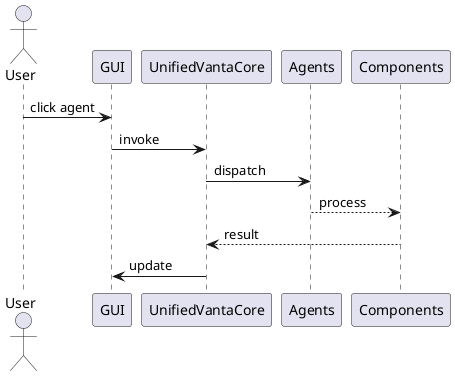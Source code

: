 @startuml
actor User
User -> GUI : click agent
GUI -> UnifiedVantaCore : invoke
UnifiedVantaCore -> Agents : dispatch
Agents --> Components : process
Components --> UnifiedVantaCore : result
UnifiedVantaCore -> GUI : update
@enduml
